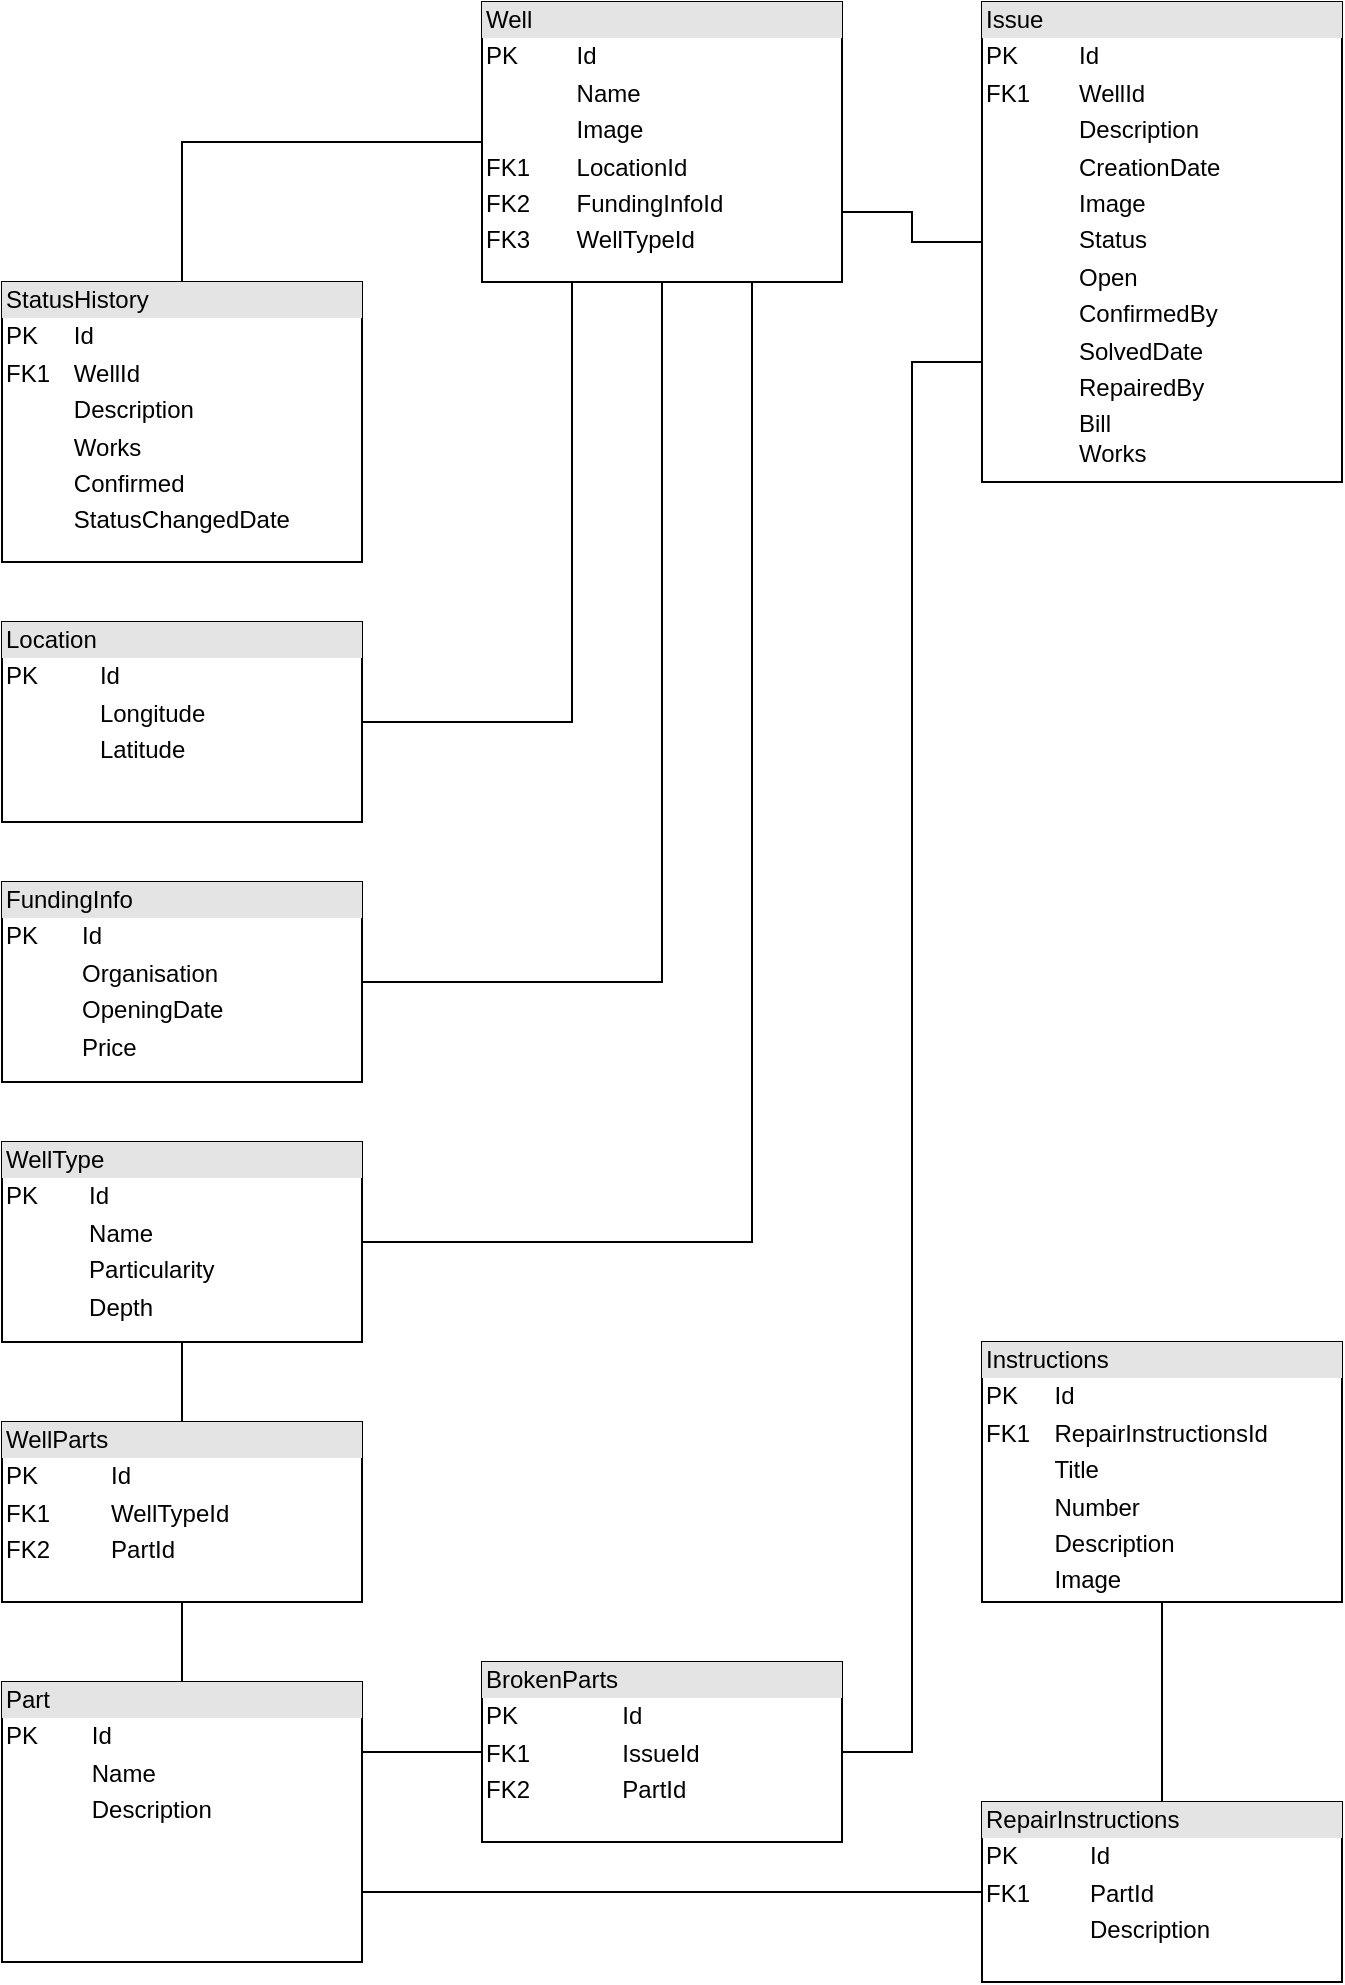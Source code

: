 <mxfile version="12.5.5" type="github"><diagram id="-WvY9IqTgiOSWz1r8BoK" name="Page-1"><mxGraphModel dx="785" dy="1110" grid="1" gridSize="10" guides="1" tooltips="1" connect="1" arrows="1" fold="1" page="1" pageScale="1" pageWidth="827" pageHeight="1169" math="0" shadow="0"><root><mxCell id="0"/><mxCell id="1" parent="0"/><mxCell id="LR3L2sFocGSLcAAUDH4j-36" style="edgeStyle=orthogonalEdgeStyle;rounded=0;orthogonalLoop=1;jettySize=auto;html=1;exitX=1;exitY=0.75;exitDx=0;exitDy=0;entryX=0;entryY=0.5;entryDx=0;entryDy=0;endArrow=none;endFill=0;" parent="1" source="LR3L2sFocGSLcAAUDH4j-1" target="LR3L2sFocGSLcAAUDH4j-11" edge="1"><mxGeometry relative="1" as="geometry"/></mxCell><mxCell id="LR3L2sFocGSLcAAUDH4j-37" style="edgeStyle=orthogonalEdgeStyle;rounded=0;orthogonalLoop=1;jettySize=auto;html=1;exitX=0;exitY=0.5;exitDx=0;exitDy=0;entryX=0.5;entryY=0;entryDx=0;entryDy=0;endArrow=none;endFill=0;" parent="1" source="LR3L2sFocGSLcAAUDH4j-1" target="LR3L2sFocGSLcAAUDH4j-4" edge="1"><mxGeometry relative="1" as="geometry"/></mxCell><mxCell id="LR3L2sFocGSLcAAUDH4j-38" style="edgeStyle=orthogonalEdgeStyle;rounded=0;orthogonalLoop=1;jettySize=auto;html=1;exitX=0.25;exitY=1;exitDx=0;exitDy=0;entryX=1;entryY=0.5;entryDx=0;entryDy=0;endArrow=none;endFill=0;" parent="1" source="LR3L2sFocGSLcAAUDH4j-1" target="LR3L2sFocGSLcAAUDH4j-5" edge="1"><mxGeometry relative="1" as="geometry"/></mxCell><mxCell id="LR3L2sFocGSLcAAUDH4j-39" style="edgeStyle=orthogonalEdgeStyle;rounded=0;orthogonalLoop=1;jettySize=auto;html=1;exitX=0.5;exitY=1;exitDx=0;exitDy=0;entryX=1;entryY=0.5;entryDx=0;entryDy=0;endArrow=none;endFill=0;" parent="1" source="LR3L2sFocGSLcAAUDH4j-1" target="LR3L2sFocGSLcAAUDH4j-8" edge="1"><mxGeometry relative="1" as="geometry"/></mxCell><mxCell id="LR3L2sFocGSLcAAUDH4j-40" style="edgeStyle=orthogonalEdgeStyle;rounded=0;orthogonalLoop=1;jettySize=auto;html=1;exitX=0.75;exitY=1;exitDx=0;exitDy=0;entryX=1;entryY=0.5;entryDx=0;entryDy=0;endArrow=none;endFill=0;" parent="1" source="LR3L2sFocGSLcAAUDH4j-1" target="LR3L2sFocGSLcAAUDH4j-9" edge="1"><mxGeometry relative="1" as="geometry"/></mxCell><mxCell id="LR3L2sFocGSLcAAUDH4j-1" value="&lt;div style=&quot;box-sizing: border-box ; width: 100% ; background: #e4e4e4 ; padding: 2px&quot;&gt;Well&lt;/div&gt;&lt;table style=&quot;width: 100% ; font-size: 1em&quot; cellspacing=&quot;0&quot; cellpadding=&quot;2&quot;&gt;&lt;tbody&gt;&lt;tr&gt;&lt;td&gt;PK&lt;/td&gt;&lt;td&gt;Id&lt;/td&gt;&lt;/tr&gt;&lt;tr&gt;&lt;td&gt;&lt;br&gt;&lt;/td&gt;&lt;td&gt;Name&lt;/td&gt;&lt;/tr&gt;&lt;tr&gt;&lt;td&gt;&lt;br&gt;&lt;/td&gt;&lt;td&gt;Image&lt;br&gt;&lt;/td&gt;&lt;/tr&gt;&lt;tr&gt;&lt;td&gt;FK1&lt;br&gt;&lt;/td&gt;&lt;td&gt;LocationId&lt;br&gt;&lt;/td&gt;&lt;/tr&gt;&lt;tr&gt;&lt;td&gt;FK2&lt;br&gt;&lt;/td&gt;&lt;td&gt;FundingInfoId&lt;br&gt;&lt;/td&gt;&lt;/tr&gt;&lt;tr&gt;&lt;td&gt;FK3&lt;br&gt;&lt;/td&gt;&lt;td&gt;WellTypeId&lt;br&gt;&lt;/td&gt;&lt;/tr&gt;&lt;/tbody&gt;&lt;/table&gt;" style="verticalAlign=top;align=left;overflow=fill;html=1;" parent="1" vertex="1"><mxGeometry x="270" y="10" width="180" height="140" as="geometry"/></mxCell><mxCell id="LR3L2sFocGSLcAAUDH4j-8" value="&lt;div style=&quot;box-sizing: border-box ; width: 100% ; background: #e4e4e4 ; padding: 2px&quot;&gt;FundingInfo&lt;/div&gt;&lt;table style=&quot;width: 100% ; font-size: 1em&quot; cellspacing=&quot;0&quot; cellpadding=&quot;2&quot;&gt;&lt;tbody&gt;&lt;tr&gt;&lt;td&gt;PK&lt;/td&gt;&lt;td&gt;Id&lt;/td&gt;&lt;/tr&gt;&lt;tr&gt;&lt;td&gt;&lt;br&gt;&lt;/td&gt;&lt;td&gt;Organisation&lt;/td&gt;&lt;/tr&gt;&lt;tr&gt;&lt;td&gt;&lt;br&gt;&lt;/td&gt;&lt;td&gt;OpeningDate&lt;/td&gt;&lt;/tr&gt;&lt;tr&gt;&lt;td&gt;&lt;br&gt;&lt;/td&gt;&lt;td&gt;Price&lt;br&gt;&lt;/td&gt;&lt;/tr&gt;&lt;/tbody&gt;&lt;/table&gt;" style="verticalAlign=top;align=left;overflow=fill;html=1;" parent="1" vertex="1"><mxGeometry x="30" y="450" width="180" height="100" as="geometry"/></mxCell><mxCell id="Q_t2X5OJF2xRAOdZ_O4k-2" style="edgeStyle=orthogonalEdgeStyle;rounded=0;orthogonalLoop=1;jettySize=auto;html=1;exitX=0.5;exitY=1;exitDx=0;exitDy=0;entryX=0.5;entryY=0;entryDx=0;entryDy=0;endArrow=none;endFill=0;" parent="1" source="LR3L2sFocGSLcAAUDH4j-9" target="Q_t2X5OJF2xRAOdZ_O4k-1" edge="1"><mxGeometry relative="1" as="geometry"/></mxCell><mxCell id="LR3L2sFocGSLcAAUDH4j-9" value="&lt;div style=&quot;box-sizing: border-box ; width: 100% ; background: #e4e4e4 ; padding: 2px&quot;&gt;WellType&lt;/div&gt;&lt;table style=&quot;width: 100% ; font-size: 1em&quot; cellspacing=&quot;0&quot; cellpadding=&quot;2&quot;&gt;&lt;tbody&gt;&lt;tr&gt;&lt;td&gt;PK&lt;/td&gt;&lt;td&gt;Id&lt;/td&gt;&lt;/tr&gt;&lt;tr&gt;&lt;td&gt;&lt;br&gt;&lt;/td&gt;&lt;td&gt;Name&lt;/td&gt;&lt;/tr&gt;&lt;tr&gt;&lt;td&gt;&lt;br&gt;&lt;/td&gt;&lt;td&gt;Particularity&lt;/td&gt;&lt;/tr&gt;&lt;tr&gt;&lt;td&gt;&lt;br&gt;&lt;/td&gt;&lt;td&gt;Depth&lt;/td&gt;&lt;/tr&gt;&lt;tr&gt;&lt;td&gt;&lt;br&gt;&lt;/td&gt;&lt;td&gt;&lt;br&gt;&lt;/td&gt;&lt;/tr&gt;&lt;/tbody&gt;&lt;/table&gt;" style="verticalAlign=top;align=left;overflow=fill;html=1;" parent="1" vertex="1"><mxGeometry x="30" y="580" width="180" height="100" as="geometry"/></mxCell><mxCell id="LR3L2sFocGSLcAAUDH4j-47" style="edgeStyle=orthogonalEdgeStyle;rounded=0;orthogonalLoop=1;jettySize=auto;html=1;exitX=1;exitY=0.25;exitDx=0;exitDy=0;entryX=0;entryY=0.5;entryDx=0;entryDy=0;endArrow=none;endFill=0;" parent="1" source="LR3L2sFocGSLcAAUDH4j-10" target="LR3L2sFocGSLcAAUDH4j-12" edge="1"><mxGeometry relative="1" as="geometry"/></mxCell><mxCell id="LR3L2sFocGSLcAAUDH4j-10" value="&lt;div style=&quot;box-sizing: border-box ; width: 100% ; background: #e4e4e4 ; padding: 2px&quot;&gt;Part&lt;/div&gt;&lt;table style=&quot;width: 100% ; font-size: 1em&quot; cellspacing=&quot;0&quot; cellpadding=&quot;2&quot;&gt;&lt;tbody&gt;&lt;tr&gt;&lt;td&gt;PK&lt;/td&gt;&lt;td&gt;Id&lt;/td&gt;&lt;/tr&gt;&lt;tr&gt;&lt;td&gt;&lt;br&gt;&lt;/td&gt;&lt;td&gt;Name&lt;/td&gt;&lt;/tr&gt;&lt;tr&gt;&lt;td&gt;&lt;br&gt;&lt;/td&gt;&lt;td&gt;Description&lt;/td&gt;&lt;/tr&gt;&lt;/tbody&gt;&lt;/table&gt;" style="verticalAlign=top;align=left;overflow=fill;html=1;" parent="1" vertex="1"><mxGeometry x="30" y="850" width="180" height="140" as="geometry"/></mxCell><mxCell id="LR3L2sFocGSLcAAUDH4j-11" value="&lt;div style=&quot;box-sizing: border-box ; width: 100% ; background: #e4e4e4 ; padding: 2px&quot;&gt;Issue&lt;/div&gt;&lt;table style=&quot;width: 100% ; font-size: 1em&quot; cellspacing=&quot;0&quot; cellpadding=&quot;2&quot;&gt;&lt;tbody&gt;&lt;tr&gt;&lt;td&gt;PK&lt;/td&gt;&lt;td&gt;Id&lt;/td&gt;&lt;/tr&gt;&lt;tr&gt;&lt;td&gt;FK1&lt;/td&gt;&lt;td&gt;WellId&lt;/td&gt;&lt;/tr&gt;&lt;tr&gt;&lt;td&gt;&lt;br&gt;&lt;/td&gt;&lt;td&gt;Description&lt;/td&gt;&lt;/tr&gt;&lt;tr&gt;&lt;td&gt;&lt;br&gt;&lt;/td&gt;&lt;td&gt;CreationDate&lt;/td&gt;&lt;/tr&gt;&lt;tr&gt;&lt;td&gt;&lt;br&gt;&lt;/td&gt;&lt;td&gt;Image&lt;/td&gt;&lt;/tr&gt;&lt;tr&gt;&lt;td&gt;&lt;br&gt;&lt;/td&gt;&lt;td&gt;Status&lt;/td&gt;&lt;/tr&gt;&lt;tr&gt;&lt;td&gt;&lt;br&gt;&lt;/td&gt;&lt;td&gt;Open&lt;/td&gt;&lt;/tr&gt;&lt;tr&gt;&lt;td&gt;&lt;br&gt;&lt;/td&gt;&lt;td&gt;ConfirmedBy&lt;/td&gt;&lt;/tr&gt;&lt;tr&gt;&lt;td&gt;&lt;br&gt;&lt;/td&gt;&lt;td&gt;SolvedDate&lt;/td&gt;&lt;/tr&gt;&lt;tr&gt;&lt;td&gt;&lt;br&gt;&lt;/td&gt;&lt;td&gt;RepairedBy&lt;/td&gt;&lt;/tr&gt;&lt;tr&gt;&lt;td&gt;&lt;br&gt;&lt;/td&gt;&lt;td&gt;Bill&lt;br&gt;Works&lt;br&gt;&lt;/td&gt;&lt;/tr&gt;&lt;/tbody&gt;&lt;/table&gt;" style="verticalAlign=top;align=left;overflow=fill;html=1;" parent="1" vertex="1"><mxGeometry x="520" y="10" width="180" height="240" as="geometry"/></mxCell><mxCell id="LR3L2sFocGSLcAAUDH4j-44" style="edgeStyle=orthogonalEdgeStyle;rounded=0;orthogonalLoop=1;jettySize=auto;html=1;exitX=1;exitY=0.5;exitDx=0;exitDy=0;entryX=0;entryY=0.75;entryDx=0;entryDy=0;endArrow=none;endFill=0;" parent="1" source="LR3L2sFocGSLcAAUDH4j-12" target="LR3L2sFocGSLcAAUDH4j-11" edge="1"><mxGeometry relative="1" as="geometry"/></mxCell><mxCell id="LR3L2sFocGSLcAAUDH4j-12" value="&lt;div style=&quot;box-sizing: border-box ; width: 100% ; background: #e4e4e4 ; padding: 2px&quot;&gt;BrokenParts&lt;/div&gt;&lt;table style=&quot;width: 100% ; font-size: 1em&quot; cellspacing=&quot;0&quot; cellpadding=&quot;2&quot;&gt;&lt;tbody&gt;&lt;tr&gt;&lt;td&gt;PK&lt;br&gt;&lt;/td&gt;&lt;td&gt;Id&lt;br&gt;&lt;/td&gt;&lt;/tr&gt;&lt;tr&gt;&lt;td&gt;FK1&lt;/td&gt;&lt;td&gt;IssueId&lt;/td&gt;&lt;/tr&gt;&lt;tr&gt;&lt;td&gt;FK2&lt;br&gt;&lt;/td&gt;&lt;td&gt;PartId&lt;br&gt;&lt;/td&gt;&lt;/tr&gt;&lt;/tbody&gt;&lt;/table&gt;" style="verticalAlign=top;align=left;overflow=fill;html=1;" parent="1" vertex="1"><mxGeometry x="270" y="840" width="180" height="90" as="geometry"/></mxCell><mxCell id="LR3L2sFocGSLcAAUDH4j-46" style="edgeStyle=orthogonalEdgeStyle;rounded=0;orthogonalLoop=1;jettySize=auto;html=1;exitX=0;exitY=0.5;exitDx=0;exitDy=0;entryX=1;entryY=0.75;entryDx=0;entryDy=0;endArrow=none;endFill=0;" parent="1" target="LR3L2sFocGSLcAAUDH4j-10" edge="1"><mxGeometry relative="1" as="geometry"><mxPoint x="520" y="915" as="sourcePoint"/><Array as="points"><mxPoint x="520" y="955"/></Array></mxGeometry></mxCell><mxCell id="LR3L2sFocGSLcAAUDH4j-48" style="edgeStyle=orthogonalEdgeStyle;rounded=0;orthogonalLoop=1;jettySize=auto;html=1;exitX=0.5;exitY=0;exitDx=0;exitDy=0;entryX=0.5;entryY=1;entryDx=0;entryDy=0;endArrow=none;endFill=0;" parent="1" source="LR3L2sFocGSLcAAUDH4j-13" target="LR3L2sFocGSLcAAUDH4j-26" edge="1"><mxGeometry relative="1" as="geometry"><mxPoint x="610" y="870" as="sourcePoint"/><mxPoint x="610" y="749" as="targetPoint"/></mxGeometry></mxCell><mxCell id="LR3L2sFocGSLcAAUDH4j-13" value="&lt;div style=&quot;box-sizing: border-box ; width: 100% ; background: #e4e4e4 ; padding: 2px&quot;&gt;RepairInstructions&lt;/div&gt;&lt;table style=&quot;width: 100% ; font-size: 1em&quot; cellspacing=&quot;0&quot; cellpadding=&quot;2&quot;&gt;&lt;tbody&gt;&lt;tr&gt;&lt;td&gt;PK&lt;/td&gt;&lt;td&gt;Id&lt;/td&gt;&lt;/tr&gt;&lt;tr&gt;&lt;td&gt;FK1&lt;br&gt;&lt;/td&gt;&lt;td&gt;PartId&lt;br&gt;&lt;/td&gt;&lt;/tr&gt;&lt;tr&gt;&lt;td&gt;&lt;br&gt;&lt;/td&gt;&lt;td&gt;Description&lt;/td&gt;&lt;/tr&gt;&lt;/tbody&gt;&lt;/table&gt;" style="verticalAlign=top;align=left;overflow=fill;html=1;" parent="1" vertex="1"><mxGeometry x="520" y="910" width="180" height="90" as="geometry"/></mxCell><mxCell id="LR3L2sFocGSLcAAUDH4j-26" value="&lt;div style=&quot;box-sizing: border-box ; width: 100% ; background: #e4e4e4 ; padding: 2px&quot;&gt;Instructions&lt;/div&gt;&lt;table style=&quot;width: 100% ; font-size: 1em&quot; cellspacing=&quot;0&quot; cellpadding=&quot;2&quot;&gt;&lt;tbody&gt;&lt;tr&gt;&lt;td&gt;PK&lt;/td&gt;&lt;td&gt;Id&lt;/td&gt;&lt;/tr&gt;&lt;tr&gt;&lt;td&gt;FK1&lt;/td&gt;&lt;td&gt;RepairInstructionsId&lt;/td&gt;&lt;/tr&gt;&lt;tr&gt;&lt;td&gt;&lt;br&gt;&lt;/td&gt;&lt;td&gt;Title&lt;/td&gt;&lt;/tr&gt;&lt;tr&gt;&lt;td&gt;&lt;br&gt;&lt;/td&gt;&lt;td&gt;Number&lt;br&gt;&lt;/td&gt;&lt;/tr&gt;&lt;tr&gt;&lt;td&gt;&lt;br&gt;&lt;/td&gt;&lt;td&gt;Description&lt;br&gt;&lt;/td&gt;&lt;/tr&gt;&lt;tr&gt;&lt;td&gt;&lt;br&gt;&lt;/td&gt;&lt;td&gt;Image&lt;br&gt;&lt;/td&gt;&lt;/tr&gt;&lt;/tbody&gt;&lt;/table&gt;" style="verticalAlign=top;align=left;overflow=fill;html=1;" parent="1" vertex="1"><mxGeometry x="520" y="680" width="180" height="130" as="geometry"/></mxCell><mxCell id="LR3L2sFocGSLcAAUDH4j-5" value="&lt;div style=&quot;box-sizing: border-box ; width: 100% ; background: #e4e4e4 ; padding: 2px&quot;&gt;Location&lt;/div&gt;&lt;table style=&quot;width: 100% ; font-size: 1em&quot; cellspacing=&quot;0&quot; cellpadding=&quot;2&quot;&gt;&lt;tbody&gt;&lt;tr&gt;&lt;td&gt;PK&lt;/td&gt;&lt;td&gt;Id&lt;/td&gt;&lt;/tr&gt;&lt;tr&gt;&lt;td&gt;&lt;br&gt;&lt;/td&gt;&lt;td&gt;Longitude&lt;/td&gt;&lt;/tr&gt;&lt;tr&gt;&lt;td&gt;&lt;br&gt;&lt;/td&gt;&lt;td&gt;Latitude&lt;/td&gt;&lt;/tr&gt;&lt;/tbody&gt;&lt;/table&gt;" style="verticalAlign=top;align=left;overflow=fill;html=1;" parent="1" vertex="1"><mxGeometry x="30" y="320" width="180" height="100" as="geometry"/></mxCell><mxCell id="LR3L2sFocGSLcAAUDH4j-4" value="&lt;div style=&quot;box-sizing: border-box ; width: 100% ; background: #e4e4e4 ; padding: 2px&quot;&gt;StatusHistory&lt;/div&gt;&lt;table style=&quot;width: 100% ; font-size: 1em&quot; cellspacing=&quot;0&quot; cellpadding=&quot;2&quot;&gt;&lt;tbody&gt;&lt;tr&gt;&lt;td&gt;PK&lt;/td&gt;&lt;td&gt;Id&lt;/td&gt;&lt;/tr&gt;&lt;tr&gt;&lt;td&gt;FK1&lt;/td&gt;&lt;td&gt;WellId&lt;/td&gt;&lt;/tr&gt;&lt;tr&gt;&lt;td&gt;&lt;br&gt;&lt;/td&gt;&lt;td&gt;Description&lt;/td&gt;&lt;/tr&gt;&lt;tr&gt;&lt;td&gt;&lt;br&gt;&lt;/td&gt;&lt;td&gt;Works&lt;br&gt;&lt;/td&gt;&lt;/tr&gt;&lt;tr&gt;&lt;td&gt;&lt;br&gt;&lt;/td&gt;&lt;td&gt;Confirmed&lt;br&gt;&lt;/td&gt;&lt;/tr&gt;&lt;tr&gt;&lt;td&gt;&lt;br&gt;&lt;/td&gt;&lt;td&gt;StatusChangedDate&lt;br&gt;&lt;/td&gt;&lt;/tr&gt;&lt;/tbody&gt;&lt;/table&gt;" style="verticalAlign=top;align=left;overflow=fill;html=1;" parent="1" vertex="1"><mxGeometry x="30" y="150" width="180" height="140" as="geometry"/></mxCell><mxCell id="Q_t2X5OJF2xRAOdZ_O4k-3" style="edgeStyle=orthogonalEdgeStyle;rounded=0;orthogonalLoop=1;jettySize=auto;html=1;exitX=0.5;exitY=1;exitDx=0;exitDy=0;entryX=0.5;entryY=0;entryDx=0;entryDy=0;endArrow=none;endFill=0;" parent="1" source="Q_t2X5OJF2xRAOdZ_O4k-1" target="LR3L2sFocGSLcAAUDH4j-10" edge="1"><mxGeometry relative="1" as="geometry"/></mxCell><mxCell id="Q_t2X5OJF2xRAOdZ_O4k-1" value="&lt;div style=&quot;box-sizing: border-box ; width: 100% ; background: #e4e4e4 ; padding: 2px&quot;&gt;WellParts&lt;/div&gt;&lt;table style=&quot;width: 100% ; font-size: 1em&quot; cellspacing=&quot;0&quot; cellpadding=&quot;2&quot;&gt;&lt;tbody&gt;&lt;tr&gt;&lt;td&gt;PK&lt;br&gt;&lt;/td&gt;&lt;td&gt;Id&lt;br&gt;&lt;/td&gt;&lt;/tr&gt;&lt;tr&gt;&lt;td&gt;FK1&lt;/td&gt;&lt;td&gt;WellTypeId&lt;/td&gt;&lt;/tr&gt;&lt;tr&gt;&lt;td&gt;FK2&lt;/td&gt;&lt;td&gt;PartId&lt;/td&gt;&lt;/tr&gt;&lt;tr&gt;&lt;td&gt;&lt;br&gt;&lt;/td&gt;&lt;td&gt;&lt;br&gt;&lt;/td&gt;&lt;/tr&gt;&lt;/tbody&gt;&lt;/table&gt;" style="verticalAlign=top;align=left;overflow=fill;html=1;" parent="1" vertex="1"><mxGeometry x="30" y="720" width="180" height="90" as="geometry"/></mxCell></root></mxGraphModel></diagram></mxfile>